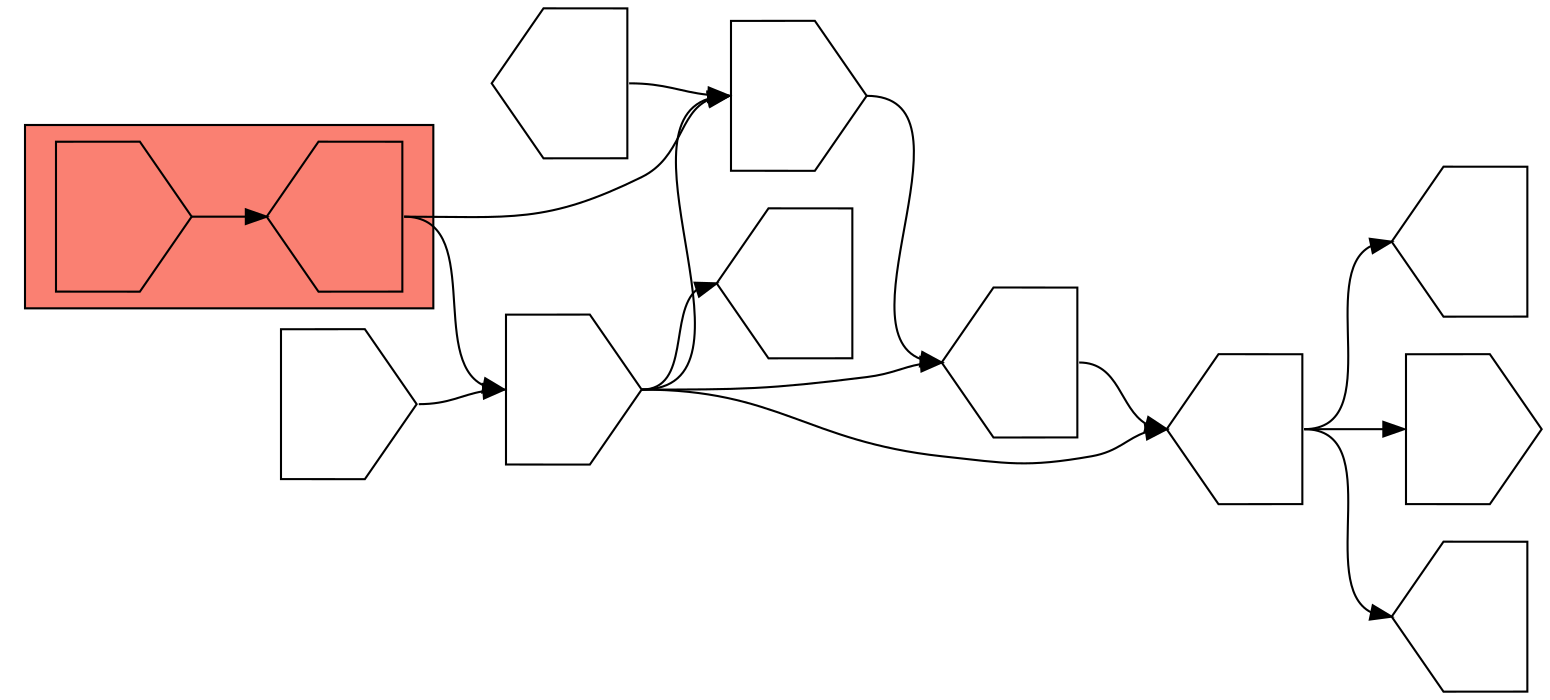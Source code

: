 digraph asm {
	rotate=90;
	edge [headport=n,tailport=s];
subgraph cluster_C6551_11296 {
	6551 [label="",height=1,width=1,shape=invhouse];
	11296 [label="",height=1,width=1,shape=house];
	style=filled;
	fillcolor=salmon;
}
	5057 [label="",height=1,width=1,shape=invhouse];
	10588 [label="",height=1,width=1,shape=house];
	11256 [label="",height=1,width=1,shape=house];
	17896 [label="",height=1,width=1,shape=invhouse];
	19373 [label="",height=1,width=1,shape=house];
	11814 [label="",height=1,width=1,shape=house];
	12661 [label="",height=1,width=1,shape=invhouse];
	18118 [label="",height=1,width=1,shape=house];
	18585 [label="",height=1,width=1,shape=house];
	772 [label="",height=1,width=1,shape=invhouse];
	6551 -> 11296
	11296 -> 5057
	11296 -> 12661
	5057 -> 10588
	5057 -> 11814
	5057 -> 12661
	5057 -> 18585
	10588 -> 11256
	10588 -> 17896
	10588 -> 19373
	11814 -> 10588
	12661 -> 11814
	18118 -> 12661
	772 -> 5057
}